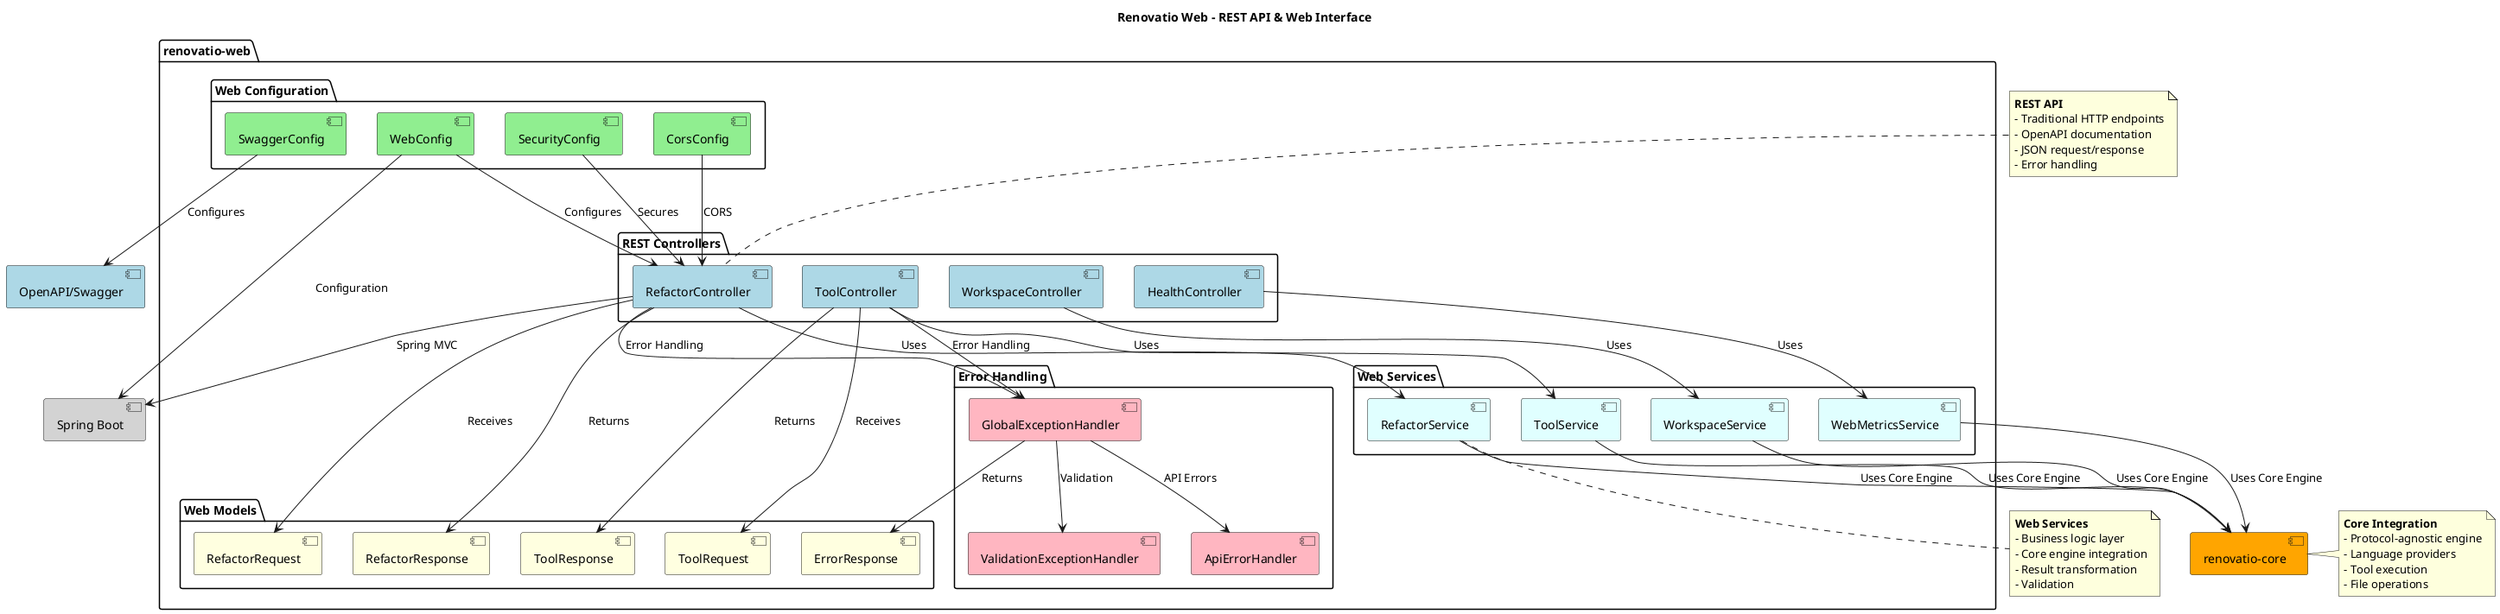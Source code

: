 @startuml
' renovatio-web Component Diagram

title Renovatio Web - REST API & Web Interface

package "renovatio-web" {
  
  ' Web Controllers
  package "REST Controllers" {
    [RefactorController] #LightBlue
    [ToolController] #LightBlue
    [WorkspaceController] #LightBlue
    [HealthController] #LightBlue
  }
  
  ' Web Services
  package "Web Services" {
    [RefactorService] #LightCyan
    [ToolService] #LightCyan
    [WorkspaceService] #LightCyan
    [WebMetricsService] #LightCyan
  }
  
  ' Web Configuration
  package "Web Configuration" {
    [WebConfig] #LightGreen
    [SecurityConfig] #LightGreen
    [CorsConfig] #LightGreen
    [SwaggerConfig] #LightGreen
  }
  
  ' DTOs & Models
  package "Web Models" {
    [RefactorRequest] #LightYellow
    [RefactorResponse] #LightYellow
    [ToolRequest] #LightYellow
    [ToolResponse] #LightYellow
    [ErrorResponse] #LightYellow
  }
  
  ' Exception Handling
  package "Error Handling" {
    [GlobalExceptionHandler] #LightPink
    [ValidationExceptionHandler] #LightPink
    [ApiErrorHandler] #LightPink
  }
}

' External dependencies
[renovatio-core] #Orange
[Spring Boot] #LightGray
[OpenAPI/Swagger] #LightBlue

' Controller layer
RefactorController --> RefactorService : Uses
ToolController --> ToolService : Uses
WorkspaceController --> WorkspaceService : Uses
HealthController --> WebMetricsService : Uses

' Service layer
RefactorService --> [renovatio-core] : Uses Core Engine
ToolService --> [renovatio-core] : Uses Core Engine
WorkspaceService --> [renovatio-core] : Uses Core Engine
WebMetricsService --> [renovatio-core] : Uses Core Engine

' Configuration
WebConfig --> RefactorController : Configures
SecurityConfig --> RefactorController : Secures
CorsConfig --> RefactorController : CORS
SwaggerConfig --> [OpenAPI/Swagger] : Configures

' Data models
RefactorController --> RefactorRequest : Receives
RefactorController --> RefactorResponse : Returns
ToolController --> ToolRequest : Receives
ToolController --> ToolResponse : Returns

' Error handling
RefactorController --> GlobalExceptionHandler : Error Handling
ToolController --> GlobalExceptionHandler : Error Handling
GlobalExceptionHandler --> ValidationExceptionHandler : Validation
GlobalExceptionHandler --> ApiErrorHandler : API Errors
GlobalExceptionHandler --> ErrorResponse : Returns

' Framework integration
RefactorController --> [Spring Boot] : Spring MVC
WebConfig --> [Spring Boot] : Configuration

note top of RefactorController
  **REST API**
  - Traditional HTTP endpoints
  - OpenAPI documentation
  - JSON request/response
  - Error handling
end note

note bottom of RefactorService
  **Web Services**
  - Business logic layer
  - Core engine integration
  - Result transformation
  - Validation
end note

note right of [renovatio-core]
  **Core Integration**
  - Protocol-agnostic engine
  - Language providers
  - Tool execution
  - File operations
end note

@enduml

